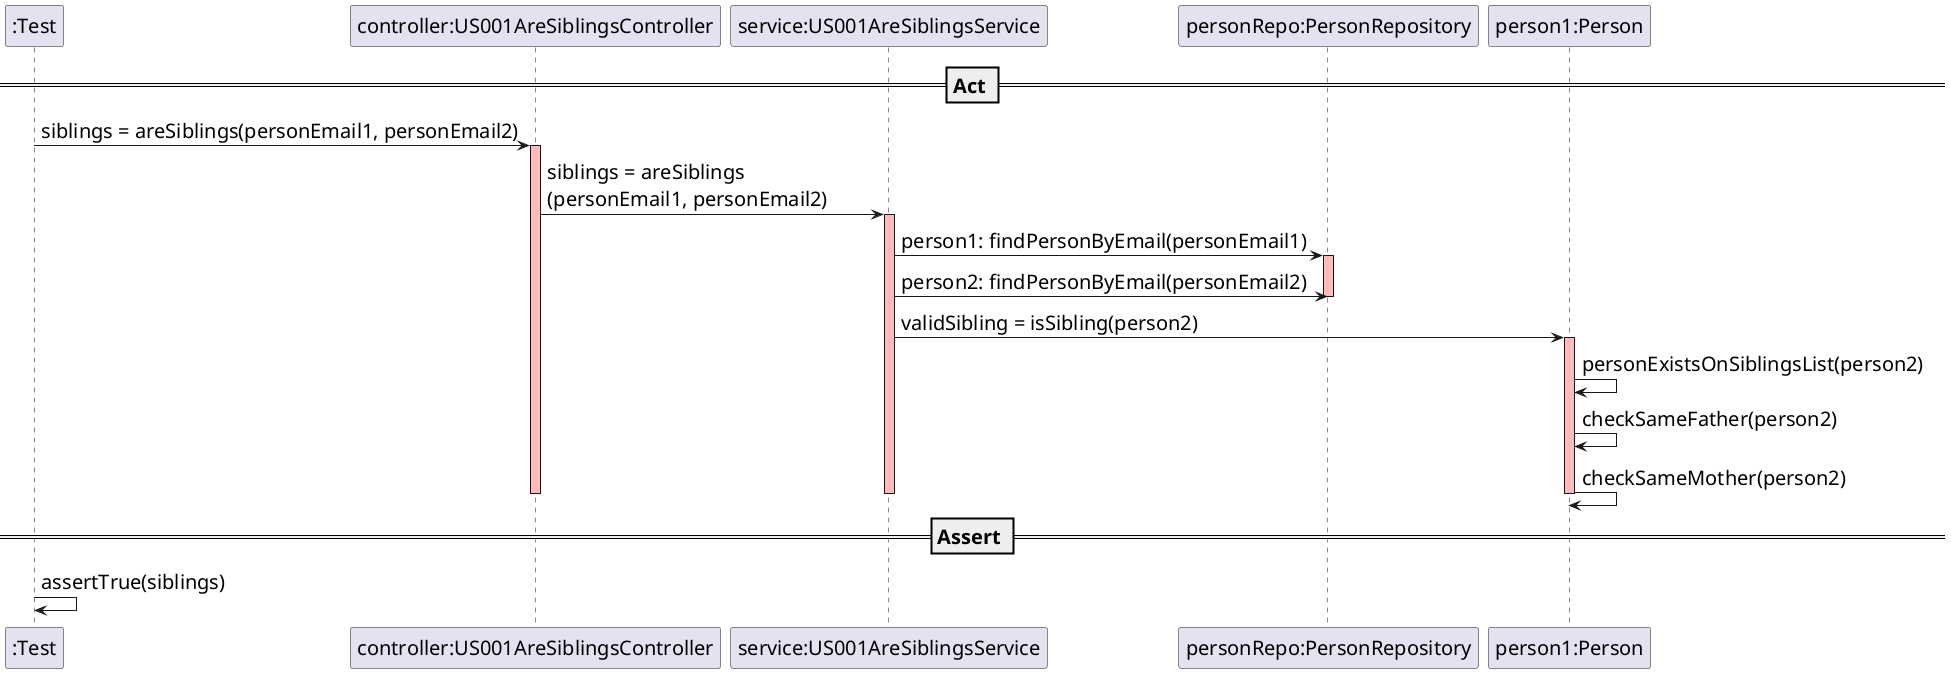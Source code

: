 @startuml
skinparam DefaultFontSize 20

participant ":Test"

participant "controller:US001AreSiblingsController"
participant "service:US001AreSiblingsService"
participant "personRepo:PersonRepository"
participant "person1:Person"

== Act ==

":Test" -> "controller:US001AreSiblingsController" : siblings = areSiblings(personEmail1, personEmail2)
activate "controller:US001AreSiblingsController"  #FFBBBB

"controller:US001AreSiblingsController"-> "service:US001AreSiblingsService" : siblings = areSiblings\n(personEmail1, personEmail2)
activate "service:US001AreSiblingsService"  #FFBBBB

"service:US001AreSiblingsService" -> "personRepo:PersonRepository" : person1: findPersonByEmail(personEmail1)
activate "personRepo:PersonRepository" #FFBBBB

"service:US001AreSiblingsService" -> "personRepo:PersonRepository" : person2: findPersonByEmail(personEmail2)

deactivate "personRepo:PersonRepository" #FFBBBB

"service:US001AreSiblingsService" -> "person1:Person" : validSibling = isSibling(person2)
activate "person1:Person"  #FFBBBB

"person1:Person" -> "person1:Person" :  personExistsOnSiblingsList(person2)
"person1:Person" -> "person1:Person" :  checkSameFather(person2)
"person1:Person" -> "person1:Person" :  checkSameMother(person2)

deactivate "person1:Person"
deactivate "service:US001AreSiblingsService"
deactivate "controller:US001AreSiblingsController"

== Assert ==

":Test" -> ":Test" : assertTrue(siblings)

@enduml